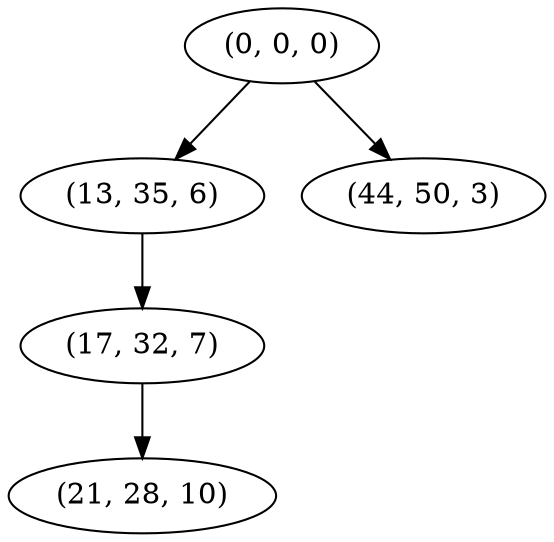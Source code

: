 digraph tree {
    "(0, 0, 0)";
    "(13, 35, 6)";
    "(17, 32, 7)";
    "(21, 28, 10)";
    "(44, 50, 3)";
    "(0, 0, 0)" -> "(13, 35, 6)";
    "(0, 0, 0)" -> "(44, 50, 3)";
    "(13, 35, 6)" -> "(17, 32, 7)";
    "(17, 32, 7)" -> "(21, 28, 10)";
}
